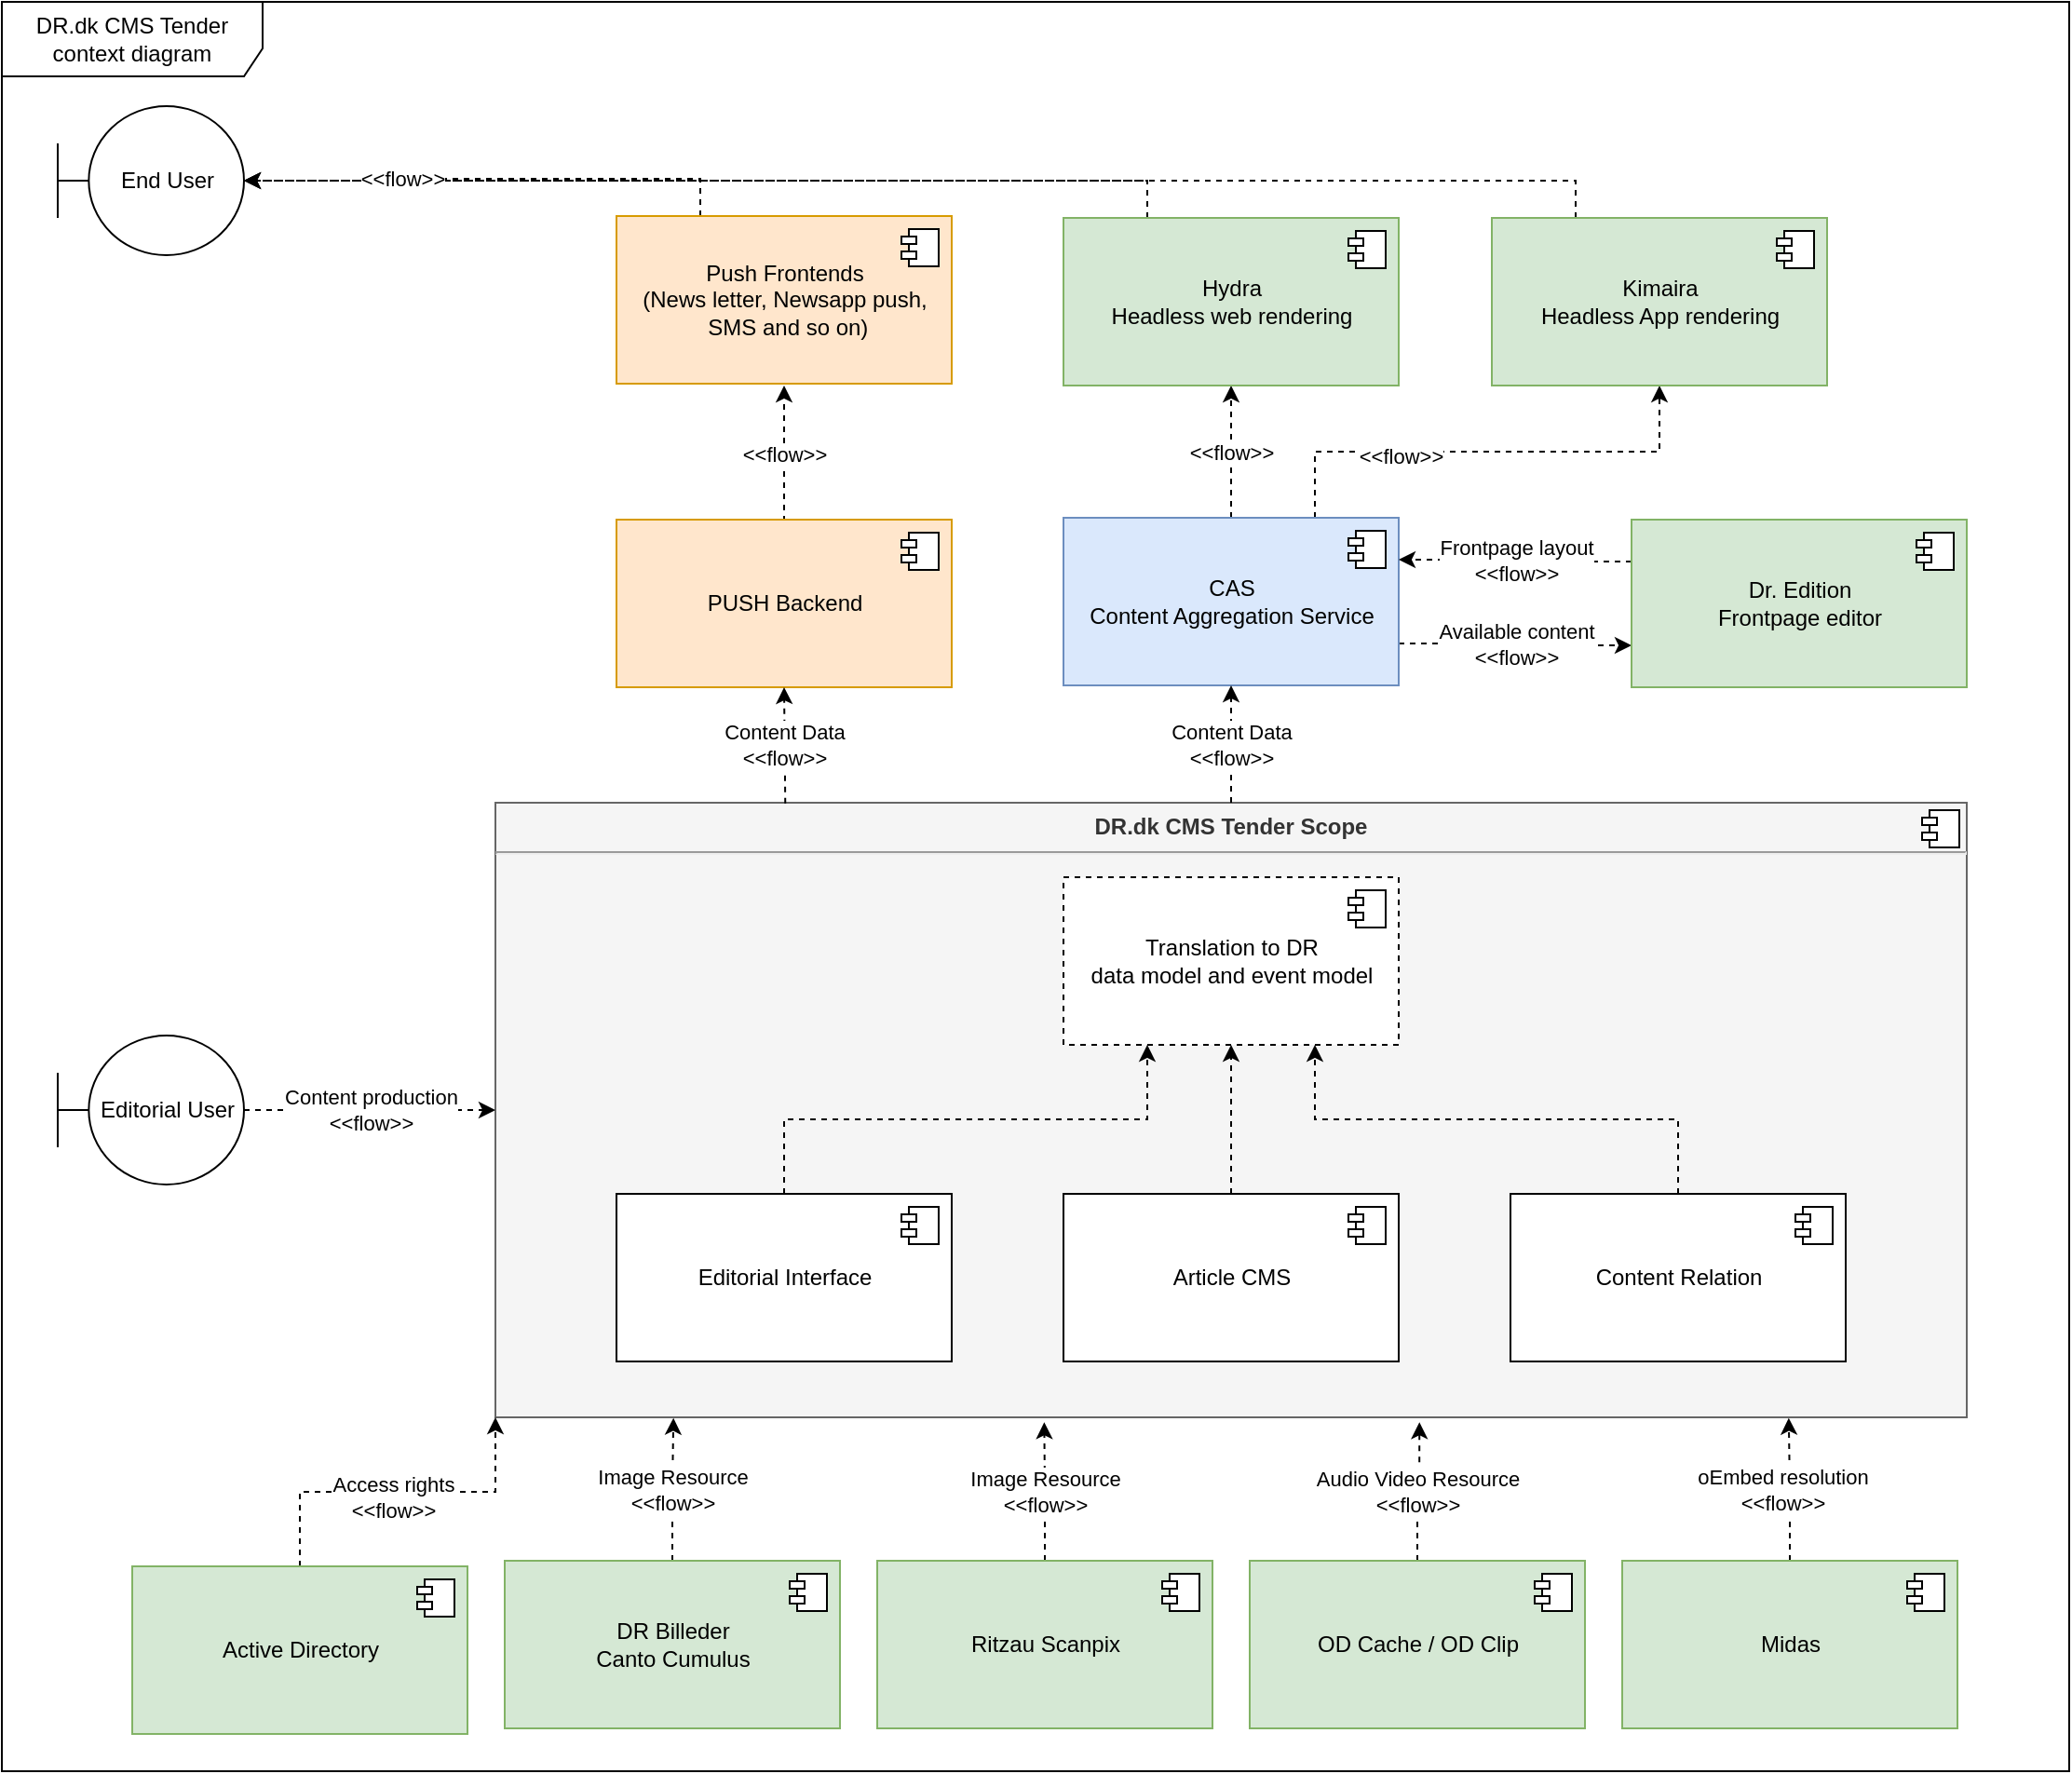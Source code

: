 <mxfile version="17.4.0" type="github">
  <diagram name="Page-1" id="b5b7bab2-c9e2-2cf4-8b2a-24fd1a2a6d21">
    <mxGraphModel dx="1778" dy="921" grid="1" gridSize="10" guides="1" tooltips="1" connect="1" arrows="1" fold="1" page="1" pageScale="1" pageWidth="827" pageHeight="1169" background="none" math="0" shadow="0">
      <root>
        <mxCell id="0" />
        <mxCell id="1" parent="0" />
        <mxCell id="4k3_10itk6TQqzx8U7jZ-65" value="DR.dk CMS Tender context diagram" style="shape=umlFrame;whiteSpace=wrap;html=1;width=140;height=40;" vertex="1" parent="1">
          <mxGeometry x="170" y="70" width="1110" height="950" as="geometry" />
        </mxCell>
        <mxCell id="6e0c8c40b5770093-58" style="rounded=0;html=1;dashed=1;labelBackgroundColor=none;startFill=0;endArrow=open;endFill=0;endSize=10;fontFamily=Verdana;fontSize=10;entryX=0.592;entryY=0.2;entryPerimeter=0;edgeStyle=elbowEdgeStyle;" parent="1" target="6e0c8c40b5770093-11" edge="1">
          <mxGeometry relative="1" as="geometry">
            <mxPoint x="527" y="244.5" as="sourcePoint" />
          </mxGeometry>
        </mxCell>
        <mxCell id="4k3_10itk6TQqzx8U7jZ-51" style="edgeStyle=orthogonalEdgeStyle;rounded=0;orthogonalLoop=1;jettySize=auto;html=1;exitX=0.5;exitY=0;exitDx=0;exitDy=0;entryX=0.879;entryY=1.001;entryDx=0;entryDy=0;dashed=1;entryPerimeter=0;" edge="1" parent="1" source="4k3_10itk6TQqzx8U7jZ-14" target="4k3_10itk6TQqzx8U7jZ-1">
          <mxGeometry relative="1" as="geometry" />
        </mxCell>
        <mxCell id="4k3_10itk6TQqzx8U7jZ-57" value="oEmbed resolution&lt;br&gt;&amp;lt;&amp;lt;flow&amp;gt;&amp;gt;" style="edgeLabel;html=1;align=center;verticalAlign=middle;resizable=0;points=[];" vertex="1" connectable="0" parent="4k3_10itk6TQqzx8U7jZ-51">
          <mxGeometry x="0.004" y="3" relative="1" as="geometry">
            <mxPoint x="-1" as="offset" />
          </mxGeometry>
        </mxCell>
        <mxCell id="4k3_10itk6TQqzx8U7jZ-1" value="&lt;p style=&quot;margin: 0px ; margin-top: 6px ; text-align: center&quot;&gt;&lt;b&gt;DR.dk CMS Tender Scope&lt;/b&gt;&lt;/p&gt;&lt;hr&gt;&lt;p style=&quot;margin: 0px ; margin-left: 8px&quot;&gt;&lt;br&gt;&lt;/p&gt;" style="align=left;overflow=fill;html=1;dropTarget=0;fillColor=#f5f5f5;fontColor=#333333;strokeColor=#666666;" vertex="1" parent="1">
          <mxGeometry x="435" y="500" width="790" height="330" as="geometry" />
        </mxCell>
        <mxCell id="4k3_10itk6TQqzx8U7jZ-2" value="" style="shape=component;jettyWidth=8;jettyHeight=4;" vertex="1" parent="4k3_10itk6TQqzx8U7jZ-1">
          <mxGeometry x="1" width="20" height="20" relative="1" as="geometry">
            <mxPoint x="-24" y="4" as="offset" />
          </mxGeometry>
        </mxCell>
        <mxCell id="4k3_10itk6TQqzx8U7jZ-36" style="edgeStyle=orthogonalEdgeStyle;rounded=0;orthogonalLoop=1;jettySize=auto;html=1;exitX=0.5;exitY=0;exitDx=0;exitDy=0;entryX=0.75;entryY=1;entryDx=0;entryDy=0;dashed=1;" edge="1" parent="1" source="4k3_10itk6TQqzx8U7jZ-3" target="4k3_10itk6TQqzx8U7jZ-24">
          <mxGeometry relative="1" as="geometry" />
        </mxCell>
        <mxCell id="4k3_10itk6TQqzx8U7jZ-3" value="Content Relation" style="html=1;dropTarget=0;" vertex="1" parent="1">
          <mxGeometry x="980" y="710" width="180" height="90" as="geometry" />
        </mxCell>
        <mxCell id="4k3_10itk6TQqzx8U7jZ-4" value="" style="shape=module;jettyWidth=8;jettyHeight=4;" vertex="1" parent="4k3_10itk6TQqzx8U7jZ-3">
          <mxGeometry x="1" width="20" height="20" relative="1" as="geometry">
            <mxPoint x="-27" y="7" as="offset" />
          </mxGeometry>
        </mxCell>
        <mxCell id="4k3_10itk6TQqzx8U7jZ-39" value="&amp;lt;&amp;lt;flow&amp;gt;&amp;gt;" style="edgeStyle=orthogonalEdgeStyle;rounded=0;orthogonalLoop=1;jettySize=auto;html=1;exitX=0.5;exitY=0;exitDx=0;exitDy=0;entryX=0.5;entryY=1;entryDx=0;entryDy=0;dashed=1;" edge="1" parent="1" source="4k3_10itk6TQqzx8U7jZ-6" target="4k3_10itk6TQqzx8U7jZ-17">
          <mxGeometry relative="1" as="geometry" />
        </mxCell>
        <mxCell id="4k3_10itk6TQqzx8U7jZ-52" style="edgeStyle=orthogonalEdgeStyle;rounded=0;orthogonalLoop=1;jettySize=auto;html=1;exitX=0.75;exitY=0;exitDx=0;exitDy=0;entryX=0.5;entryY=1;entryDx=0;entryDy=0;dashed=1;" edge="1" parent="1" source="4k3_10itk6TQqzx8U7jZ-6" target="4k3_10itk6TQqzx8U7jZ-30">
          <mxGeometry relative="1" as="geometry" />
        </mxCell>
        <mxCell id="4k3_10itk6TQqzx8U7jZ-53" value="&amp;lt;&amp;lt;flow&amp;gt;&amp;gt;" style="edgeLabel;html=1;align=center;verticalAlign=middle;resizable=0;points=[];" vertex="1" connectable="0" parent="4k3_10itk6TQqzx8U7jZ-52">
          <mxGeometry x="-0.376" y="-2" relative="1" as="geometry">
            <mxPoint x="1" as="offset" />
          </mxGeometry>
        </mxCell>
        <mxCell id="4k3_10itk6TQqzx8U7jZ-62" value="Available content&lt;br&gt;&amp;lt;&amp;lt;flow&amp;gt;&amp;gt;" style="edgeStyle=orthogonalEdgeStyle;rounded=0;orthogonalLoop=1;jettySize=auto;html=1;exitX=1;exitY=0.75;exitDx=0;exitDy=0;entryX=0;entryY=0.75;entryDx=0;entryDy=0;dashed=1;" edge="1" parent="1" source="4k3_10itk6TQqzx8U7jZ-6" target="4k3_10itk6TQqzx8U7jZ-58">
          <mxGeometry relative="1" as="geometry" />
        </mxCell>
        <mxCell id="4k3_10itk6TQqzx8U7jZ-6" value="CAS&lt;br&gt;Content Aggregation Service" style="html=1;dropTarget=0;fillColor=#dae8fc;strokeColor=#6c8ebf;" vertex="1" parent="1">
          <mxGeometry x="740" y="347" width="180" height="90" as="geometry" />
        </mxCell>
        <mxCell id="4k3_10itk6TQqzx8U7jZ-7" value="" style="shape=module;jettyWidth=8;jettyHeight=4;" vertex="1" parent="4k3_10itk6TQqzx8U7jZ-6">
          <mxGeometry x="1" width="20" height="20" relative="1" as="geometry">
            <mxPoint x="-27" y="7" as="offset" />
          </mxGeometry>
        </mxCell>
        <mxCell id="4k3_10itk6TQqzx8U7jZ-54" value="Image Resource&lt;br&gt;&amp;lt;&amp;lt;flow&amp;gt;&amp;gt;" style="edgeStyle=orthogonalEdgeStyle;rounded=0;orthogonalLoop=1;jettySize=auto;html=1;exitX=0.5;exitY=0;exitDx=0;exitDy=0;entryX=0.121;entryY=1.001;entryDx=0;entryDy=0;entryPerimeter=0;dashed=1;" edge="1" parent="1" source="4k3_10itk6TQqzx8U7jZ-8" target="4k3_10itk6TQqzx8U7jZ-1">
          <mxGeometry relative="1" as="geometry" />
        </mxCell>
        <mxCell id="4k3_10itk6TQqzx8U7jZ-8" value="DR Billeder&lt;br&gt;Canto Cumulus" style="html=1;dropTarget=0;fillColor=#d5e8d4;strokeColor=#82b366;" vertex="1" parent="1">
          <mxGeometry x="440" y="907" width="180" height="90" as="geometry" />
        </mxCell>
        <mxCell id="4k3_10itk6TQqzx8U7jZ-9" value="" style="shape=module;jettyWidth=8;jettyHeight=4;" vertex="1" parent="4k3_10itk6TQqzx8U7jZ-8">
          <mxGeometry x="1" width="20" height="20" relative="1" as="geometry">
            <mxPoint x="-27" y="7" as="offset" />
          </mxGeometry>
        </mxCell>
        <mxCell id="4k3_10itk6TQqzx8U7jZ-55" value="Image Resource&lt;br&gt;&amp;lt;&amp;lt;flow&amp;gt;&amp;gt;" style="edgeStyle=orthogonalEdgeStyle;rounded=0;orthogonalLoop=1;jettySize=auto;html=1;exitX=0.5;exitY=0;exitDx=0;exitDy=0;entryX=0.373;entryY=1.008;entryDx=0;entryDy=0;entryPerimeter=0;dashed=1;" edge="1" parent="1" source="4k3_10itk6TQqzx8U7jZ-10" target="4k3_10itk6TQqzx8U7jZ-1">
          <mxGeometry relative="1" as="geometry" />
        </mxCell>
        <mxCell id="4k3_10itk6TQqzx8U7jZ-10" value="Ritzau Scanpix" style="html=1;dropTarget=0;fillColor=#d5e8d4;strokeColor=#82b366;" vertex="1" parent="1">
          <mxGeometry x="640" y="907" width="180" height="90" as="geometry" />
        </mxCell>
        <mxCell id="4k3_10itk6TQqzx8U7jZ-11" value="" style="shape=module;jettyWidth=8;jettyHeight=4;" vertex="1" parent="4k3_10itk6TQqzx8U7jZ-10">
          <mxGeometry x="1" width="20" height="20" relative="1" as="geometry">
            <mxPoint x="-27" y="7" as="offset" />
          </mxGeometry>
        </mxCell>
        <mxCell id="4k3_10itk6TQqzx8U7jZ-56" value="Audio Video Resource&lt;br&gt;&amp;lt;&amp;lt;flow&amp;gt;&amp;gt;" style="edgeStyle=orthogonalEdgeStyle;rounded=0;orthogonalLoop=1;jettySize=auto;html=1;exitX=0.5;exitY=0;exitDx=0;exitDy=0;entryX=0.628;entryY=1.008;entryDx=0;entryDy=0;entryPerimeter=0;dashed=1;" edge="1" parent="1" source="4k3_10itk6TQqzx8U7jZ-12" target="4k3_10itk6TQqzx8U7jZ-1">
          <mxGeometry relative="1" as="geometry" />
        </mxCell>
        <mxCell id="4k3_10itk6TQqzx8U7jZ-12" value="OD Cache / OD Clip" style="html=1;dropTarget=0;fillColor=#d5e8d4;strokeColor=#82b366;" vertex="1" parent="1">
          <mxGeometry x="840" y="907" width="180" height="90" as="geometry" />
        </mxCell>
        <mxCell id="4k3_10itk6TQqzx8U7jZ-13" value="" style="shape=module;jettyWidth=8;jettyHeight=4;" vertex="1" parent="4k3_10itk6TQqzx8U7jZ-12">
          <mxGeometry x="1" width="20" height="20" relative="1" as="geometry">
            <mxPoint x="-27" y="7" as="offset" />
          </mxGeometry>
        </mxCell>
        <mxCell id="4k3_10itk6TQqzx8U7jZ-14" value="Midas" style="html=1;dropTarget=0;fillColor=#d5e8d4;strokeColor=#82b366;" vertex="1" parent="1">
          <mxGeometry x="1040" y="907" width="180" height="90" as="geometry" />
        </mxCell>
        <mxCell id="4k3_10itk6TQqzx8U7jZ-15" value="" style="shape=module;jettyWidth=8;jettyHeight=4;" vertex="1" parent="4k3_10itk6TQqzx8U7jZ-14">
          <mxGeometry x="1" width="20" height="20" relative="1" as="geometry">
            <mxPoint x="-27" y="7" as="offset" />
          </mxGeometry>
        </mxCell>
        <mxCell id="4k3_10itk6TQqzx8U7jZ-37" value="Content production&lt;br&gt;&amp;lt;&amp;lt;flow&amp;gt;&amp;gt;" style="edgeStyle=orthogonalEdgeStyle;rounded=0;orthogonalLoop=1;jettySize=auto;html=1;entryX=0;entryY=0.5;entryDx=0;entryDy=0;dashed=1;" edge="1" parent="1" source="4k3_10itk6TQqzx8U7jZ-16" target="4k3_10itk6TQqzx8U7jZ-1">
          <mxGeometry relative="1" as="geometry" />
        </mxCell>
        <mxCell id="4k3_10itk6TQqzx8U7jZ-16" value="Editorial User" style="shape=umlBoundary;whiteSpace=wrap;html=1;" vertex="1" parent="1">
          <mxGeometry x="200" y="625" width="100" height="80" as="geometry" />
        </mxCell>
        <mxCell id="4k3_10itk6TQqzx8U7jZ-44" style="edgeStyle=orthogonalEdgeStyle;rounded=0;orthogonalLoop=1;jettySize=auto;html=1;exitX=0.25;exitY=0;exitDx=0;exitDy=0;dashed=1;" edge="1" parent="1" source="4k3_10itk6TQqzx8U7jZ-17" target="4k3_10itk6TQqzx8U7jZ-19">
          <mxGeometry relative="1" as="geometry" />
        </mxCell>
        <mxCell id="4k3_10itk6TQqzx8U7jZ-17" value="Hydra&lt;br&gt;Headless web rendering" style="html=1;dropTarget=0;fillColor=#d5e8d4;strokeColor=#82b366;" vertex="1" parent="1">
          <mxGeometry x="740" y="186" width="180" height="90" as="geometry" />
        </mxCell>
        <mxCell id="4k3_10itk6TQqzx8U7jZ-18" value="" style="shape=module;jettyWidth=8;jettyHeight=4;" vertex="1" parent="4k3_10itk6TQqzx8U7jZ-17">
          <mxGeometry x="1" width="20" height="20" relative="1" as="geometry">
            <mxPoint x="-27" y="7" as="offset" />
          </mxGeometry>
        </mxCell>
        <mxCell id="4k3_10itk6TQqzx8U7jZ-19" value="End User" style="shape=umlBoundary;whiteSpace=wrap;html=1;" vertex="1" parent="1">
          <mxGeometry x="200" y="126" width="100" height="80" as="geometry" />
        </mxCell>
        <mxCell id="4k3_10itk6TQqzx8U7jZ-35" style="edgeStyle=orthogonalEdgeStyle;rounded=0;orthogonalLoop=1;jettySize=auto;html=1;exitX=0.5;exitY=0;exitDx=0;exitDy=0;entryX=0.5;entryY=1;entryDx=0;entryDy=0;dashed=1;" edge="1" parent="1" source="4k3_10itk6TQqzx8U7jZ-20" target="4k3_10itk6TQqzx8U7jZ-24">
          <mxGeometry relative="1" as="geometry" />
        </mxCell>
        <mxCell id="4k3_10itk6TQqzx8U7jZ-20" value="Article CMS" style="html=1;dropTarget=0;" vertex="1" parent="1">
          <mxGeometry x="740" y="710" width="180" height="90" as="geometry" />
        </mxCell>
        <mxCell id="4k3_10itk6TQqzx8U7jZ-21" value="" style="shape=module;jettyWidth=8;jettyHeight=4;" vertex="1" parent="4k3_10itk6TQqzx8U7jZ-20">
          <mxGeometry x="1" width="20" height="20" relative="1" as="geometry">
            <mxPoint x="-27" y="7" as="offset" />
          </mxGeometry>
        </mxCell>
        <mxCell id="4k3_10itk6TQqzx8U7jZ-34" style="edgeStyle=orthogonalEdgeStyle;rounded=0;orthogonalLoop=1;jettySize=auto;html=1;exitX=0.5;exitY=0;exitDx=0;exitDy=0;entryX=0.25;entryY=1;entryDx=0;entryDy=0;dashed=1;" edge="1" parent="1" source="4k3_10itk6TQqzx8U7jZ-22" target="4k3_10itk6TQqzx8U7jZ-24">
          <mxGeometry relative="1" as="geometry" />
        </mxCell>
        <mxCell id="4k3_10itk6TQqzx8U7jZ-22" value="Editorial Interface" style="html=1;dropTarget=0;" vertex="1" parent="1">
          <mxGeometry x="500" y="710" width="180" height="90" as="geometry" />
        </mxCell>
        <mxCell id="4k3_10itk6TQqzx8U7jZ-23" value="" style="shape=module;jettyWidth=8;jettyHeight=4;" vertex="1" parent="4k3_10itk6TQqzx8U7jZ-22">
          <mxGeometry x="1" width="20" height="20" relative="1" as="geometry">
            <mxPoint x="-27" y="7" as="offset" />
          </mxGeometry>
        </mxCell>
        <mxCell id="4k3_10itk6TQqzx8U7jZ-24" value="Translation to DR &lt;br&gt;data model and event model" style="html=1;dropTarget=0;dashed=1;" vertex="1" parent="1">
          <mxGeometry x="740" y="540" width="180" height="90" as="geometry" />
        </mxCell>
        <mxCell id="4k3_10itk6TQqzx8U7jZ-25" value="" style="shape=module;jettyWidth=8;jettyHeight=4;" vertex="1" parent="4k3_10itk6TQqzx8U7jZ-24">
          <mxGeometry x="1" width="20" height="20" relative="1" as="geometry">
            <mxPoint x="-27" y="7" as="offset" />
          </mxGeometry>
        </mxCell>
        <mxCell id="4k3_10itk6TQqzx8U7jZ-26" value="Content Data&lt;br&gt;&amp;lt;&amp;lt;flow&amp;gt;&amp;gt;" style="endArrow=classic;html=1;rounded=0;exitX=0.5;exitY=0;exitDx=0;exitDy=0;entryX=0.5;entryY=1;entryDx=0;entryDy=0;dashed=1;" edge="1" parent="1" source="4k3_10itk6TQqzx8U7jZ-1" target="4k3_10itk6TQqzx8U7jZ-6">
          <mxGeometry width="50" height="50" relative="1" as="geometry">
            <mxPoint x="910" y="630" as="sourcePoint" />
            <mxPoint x="960" y="580" as="targetPoint" />
          </mxGeometry>
        </mxCell>
        <mxCell id="4k3_10itk6TQqzx8U7jZ-38" value="&amp;lt;&amp;lt;flow&amp;gt;&amp;gt;" style="edgeStyle=orthogonalEdgeStyle;rounded=0;orthogonalLoop=1;jettySize=auto;html=1;exitX=0.5;exitY=0;exitDx=0;exitDy=0;entryX=0.5;entryY=1;entryDx=0;entryDy=0;dashed=1;" edge="1" parent="1">
          <mxGeometry relative="1" as="geometry">
            <mxPoint x="590" y="349" as="sourcePoint" />
            <mxPoint x="590" y="276" as="targetPoint" />
          </mxGeometry>
        </mxCell>
        <mxCell id="4k3_10itk6TQqzx8U7jZ-27" value="PUSH Backend" style="html=1;dropTarget=0;fillColor=#ffe6cc;strokeColor=#d79b00;" vertex="1" parent="1">
          <mxGeometry x="500" y="348" width="180" height="90" as="geometry" />
        </mxCell>
        <mxCell id="4k3_10itk6TQqzx8U7jZ-28" value="" style="shape=module;jettyWidth=8;jettyHeight=4;" vertex="1" parent="4k3_10itk6TQqzx8U7jZ-27">
          <mxGeometry x="1" width="20" height="20" relative="1" as="geometry">
            <mxPoint x="-27" y="7" as="offset" />
          </mxGeometry>
        </mxCell>
        <mxCell id="4k3_10itk6TQqzx8U7jZ-29" value="Content Data&lt;br&gt;&amp;lt;&amp;lt;flow&amp;gt;&amp;gt;" style="endArrow=classic;html=1;rounded=0;exitX=0.197;exitY=0.001;exitDx=0;exitDy=0;entryX=0.5;entryY=1;entryDx=0;entryDy=0;dashed=1;exitPerimeter=0;" edge="1" parent="1" source="4k3_10itk6TQqzx8U7jZ-1" target="4k3_10itk6TQqzx8U7jZ-27">
          <mxGeometry width="50" height="50" relative="1" as="geometry">
            <mxPoint x="840" y="510.0" as="sourcePoint" />
            <mxPoint x="840" y="430.0" as="targetPoint" />
          </mxGeometry>
        </mxCell>
        <mxCell id="4k3_10itk6TQqzx8U7jZ-45" style="edgeStyle=orthogonalEdgeStyle;rounded=0;orthogonalLoop=1;jettySize=auto;html=1;exitX=0.25;exitY=0;exitDx=0;exitDy=0;dashed=1;" edge="1" parent="1" source="4k3_10itk6TQqzx8U7jZ-30" target="4k3_10itk6TQqzx8U7jZ-19">
          <mxGeometry relative="1" as="geometry" />
        </mxCell>
        <mxCell id="4k3_10itk6TQqzx8U7jZ-30" value="Kimaira&lt;br&gt;Headless App rendering" style="html=1;dropTarget=0;fillColor=#d5e8d4;strokeColor=#82b366;" vertex="1" parent="1">
          <mxGeometry x="970" y="186" width="180" height="90" as="geometry" />
        </mxCell>
        <mxCell id="4k3_10itk6TQqzx8U7jZ-31" value="" style="shape=module;jettyWidth=8;jettyHeight=4;" vertex="1" parent="4k3_10itk6TQqzx8U7jZ-30">
          <mxGeometry x="1" width="20" height="20" relative="1" as="geometry">
            <mxPoint x="-27" y="7" as="offset" />
          </mxGeometry>
        </mxCell>
        <mxCell id="4k3_10itk6TQqzx8U7jZ-48" style="edgeStyle=orthogonalEdgeStyle;rounded=0;orthogonalLoop=1;jettySize=auto;html=1;exitX=0.25;exitY=0;exitDx=0;exitDy=0;dashed=1;" edge="1" parent="1" source="4k3_10itk6TQqzx8U7jZ-32" target="4k3_10itk6TQqzx8U7jZ-19">
          <mxGeometry relative="1" as="geometry" />
        </mxCell>
        <mxCell id="4k3_10itk6TQqzx8U7jZ-61" value="&amp;lt;&amp;lt;flow&amp;gt;&amp;gt;" style="edgeLabel;html=1;align=center;verticalAlign=middle;resizable=0;points=[];" vertex="1" connectable="0" parent="4k3_10itk6TQqzx8U7jZ-48">
          <mxGeometry x="0.365" y="-1" relative="1" as="geometry">
            <mxPoint as="offset" />
          </mxGeometry>
        </mxCell>
        <mxCell id="4k3_10itk6TQqzx8U7jZ-32" value="Push Frontends&lt;br&gt;(News letter, Newsapp push,&lt;br&gt;&amp;nbsp;SMS and so on)" style="html=1;dropTarget=0;fillColor=#ffe6cc;strokeColor=#d79b00;" vertex="1" parent="1">
          <mxGeometry x="500" y="185" width="180" height="90" as="geometry" />
        </mxCell>
        <mxCell id="4k3_10itk6TQqzx8U7jZ-33" value="" style="shape=module;jettyWidth=8;jettyHeight=4;" vertex="1" parent="4k3_10itk6TQqzx8U7jZ-32">
          <mxGeometry x="1" width="20" height="20" relative="1" as="geometry">
            <mxPoint x="-27" y="7" as="offset" />
          </mxGeometry>
        </mxCell>
        <mxCell id="4k3_10itk6TQqzx8U7jZ-60" value="Frontpage layout&lt;br&gt;&amp;lt;&amp;lt;flow&amp;gt;&amp;gt;" style="edgeStyle=orthogonalEdgeStyle;rounded=0;orthogonalLoop=1;jettySize=auto;html=1;exitX=0;exitY=0.25;exitDx=0;exitDy=0;entryX=1;entryY=0.25;entryDx=0;entryDy=0;dashed=1;" edge="1" parent="1" source="4k3_10itk6TQqzx8U7jZ-58" target="4k3_10itk6TQqzx8U7jZ-6">
          <mxGeometry relative="1" as="geometry" />
        </mxCell>
        <mxCell id="4k3_10itk6TQqzx8U7jZ-58" value="Dr. Edition&lt;br&gt;Frontpage editor" style="html=1;dropTarget=0;fillColor=#d5e8d4;strokeColor=#82b366;" vertex="1" parent="1">
          <mxGeometry x="1045" y="348" width="180" height="90" as="geometry" />
        </mxCell>
        <mxCell id="4k3_10itk6TQqzx8U7jZ-59" value="" style="shape=module;jettyWidth=8;jettyHeight=4;" vertex="1" parent="4k3_10itk6TQqzx8U7jZ-58">
          <mxGeometry x="1" width="20" height="20" relative="1" as="geometry">
            <mxPoint x="-27" y="7" as="offset" />
          </mxGeometry>
        </mxCell>
        <mxCell id="4k3_10itk6TQqzx8U7jZ-68" style="edgeStyle=orthogonalEdgeStyle;rounded=0;orthogonalLoop=1;jettySize=auto;html=1;exitX=0.5;exitY=0;exitDx=0;exitDy=0;entryX=0;entryY=1;entryDx=0;entryDy=0;dashed=1;" edge="1" parent="1" source="4k3_10itk6TQqzx8U7jZ-66" target="4k3_10itk6TQqzx8U7jZ-1">
          <mxGeometry relative="1" as="geometry" />
        </mxCell>
        <mxCell id="4k3_10itk6TQqzx8U7jZ-69" value="Access rights&lt;br&gt;&amp;lt;&amp;lt;flow&amp;gt;&amp;gt;" style="edgeLabel;html=1;align=center;verticalAlign=middle;resizable=0;points=[];" vertex="1" connectable="0" parent="4k3_10itk6TQqzx8U7jZ-68">
          <mxGeometry x="-0.249" y="-3" relative="1" as="geometry">
            <mxPoint x="20" as="offset" />
          </mxGeometry>
        </mxCell>
        <mxCell id="4k3_10itk6TQqzx8U7jZ-66" value="Active Directory" style="html=1;dropTarget=0;fillColor=#d5e8d4;strokeColor=#82b366;" vertex="1" parent="1">
          <mxGeometry x="240" y="910" width="180" height="90" as="geometry" />
        </mxCell>
        <mxCell id="4k3_10itk6TQqzx8U7jZ-67" value="" style="shape=module;jettyWidth=8;jettyHeight=4;" vertex="1" parent="4k3_10itk6TQqzx8U7jZ-66">
          <mxGeometry x="1" width="20" height="20" relative="1" as="geometry">
            <mxPoint x="-27" y="7" as="offset" />
          </mxGeometry>
        </mxCell>
      </root>
    </mxGraphModel>
  </diagram>
</mxfile>
